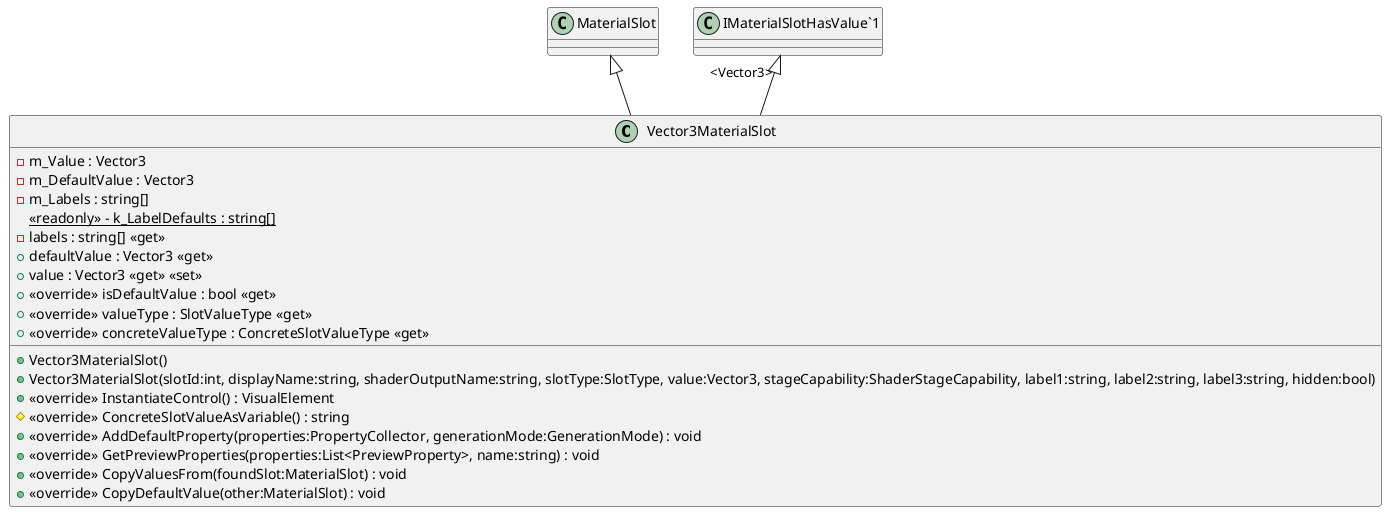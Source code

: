 @startuml
class Vector3MaterialSlot {
    - m_Value : Vector3
    - m_DefaultValue : Vector3
    - m_Labels : string[]
    {static} <<readonly>> - k_LabelDefaults : string[]
    - labels : string[] <<get>>
    + Vector3MaterialSlot()
    + Vector3MaterialSlot(slotId:int, displayName:string, shaderOutputName:string, slotType:SlotType, value:Vector3, stageCapability:ShaderStageCapability, label1:string, label2:string, label3:string, hidden:bool)
    + defaultValue : Vector3 <<get>>
    + value : Vector3 <<get>> <<set>>
    + <<override>> isDefaultValue : bool <<get>>
    + <<override>> InstantiateControl() : VisualElement
    # <<override>> ConcreteSlotValueAsVariable() : string
    + <<override>> AddDefaultProperty(properties:PropertyCollector, generationMode:GenerationMode) : void
    + <<override>> GetPreviewProperties(properties:List<PreviewProperty>, name:string) : void
    + <<override>> valueType : SlotValueType <<get>>
    + <<override>> concreteValueType : ConcreteSlotValueType <<get>>
    + <<override>> CopyValuesFrom(foundSlot:MaterialSlot) : void
    + <<override>> CopyDefaultValue(other:MaterialSlot) : void
}
MaterialSlot <|-- Vector3MaterialSlot
"IMaterialSlotHasValue`1" "<Vector3>" <|-- Vector3MaterialSlot
@enduml
